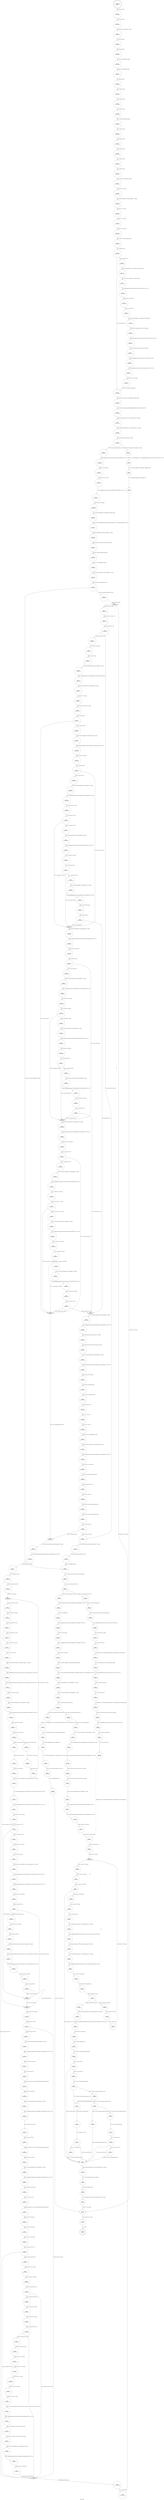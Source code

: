 digraph select_visual {
label="select_visual"
60132 [label="N60132\n(rp:0, ep:0)\nexit", shape="doublecircle"]
60133 [label="N60133\n(rp:359, ep:359)\nentry", shape="doublecircle"]
60133 -> 60135 [label="%2 = alloca i32, align 4"]
60135 [label="N60135\n(rp:358, ep:358)", shape="circle"]
60135 -> 60136 [label="%3 = alloca i32, align 4"]
60136 [label="N60136\n(rp:357, ep:357)", shape="circle"]
60136 -> 60137 [label="%4 = alloca %struct.dtls1_timeout_st*, align 8"]
60137 [label="N60137\n(rp:356, ep:356)", shape="circle"]
60137 -> 60138 [label="%5 = alloca i32, align 4"]
60138 [label="N60138\n(rp:355, ep:355)", shape="circle"]
60138 -> 60139 [label="%6 = alloca i32, align 4"]
60139 [label="N60139\n(rp:354, ep:354)", shape="circle"]
60139 -> 60140 [label="%7 = alloca %struct.XVisualInfo*, align 8"]
60140 [label="N60140\n(rp:353, ep:353)", shape="circle"]
60140 -> 60141 [label="%8 = alloca %struct.XVisualInfo, align 8"]
60141 [label="N60141\n(rp:352, ep:352)", shape="circle"]
60141 -> 60142 [label="%9 = alloca i32, align 4"]
60142 [label="N60142\n(rp:351, ep:351)", shape="circle"]
60142 -> 60143 [label="%10 = alloca i32, align 4"]
60143 [label="N60143\n(rp:350, ep:350)", shape="circle"]
60143 -> 60144 [label="%11 = alloca i32, align 4"]
60144 [label="N60144\n(rp:349, ep:349)", shape="circle"]
60144 -> 60145 [label="%12 = alloca i32, align 4"]
60145 [label="N60145\n(rp:348, ep:348)", shape="circle"]
60145 -> 60146 [label="%13 = alloca %struct.XVisualInfo*, align 8"]
60146 [label="N60146\n(rp:347, ep:347)", shape="circle"]
60146 -> 60147 [label="%14 = alloca i32, align 4"]
60147 [label="N60147\n(rp:346, ep:346)", shape="circle"]
60147 -> 60148 [label="%15 = alloca i32, align 4"]
60148 [label="N60148\n(rp:345, ep:345)", shape="circle"]
60148 -> 60149 [label="%16 = alloca i32, align 4"]
60149 [label="N60149\n(rp:344, ep:344)", shape="circle"]
60149 -> 60150 [label="%17 = alloca i32, align 4"]
60150 [label="N60150\n(rp:343, ep:343)", shape="circle"]
60150 -> 60151 [label="%18 = alloca i32, align 4"]
60151 [label="N60151\n(rp:342, ep:342)", shape="circle"]
60151 -> 60152 [label="%19 = alloca %struct.dtls1_timeout_st*, align 8"]
60152 [label="N60152\n(rp:341, ep:341)", shape="circle"]
60152 -> 60158 [label="store i32 %0, i32* %3, align 4"]
60158 [label="N60158\n(rp:340, ep:340)", shape="circle"]
60158 -> 60164 [label="store %struct.XVisualInfo* null, %struct.XVisualInfo** %7, align 8"]
60164 [label="N60164\n(rp:339, ep:339)", shape="circle"]
60164 -> 60165 [label="store i32 0, i32* %12, align 4"]
60165 [label="N60165\n(rp:338, ep:338)", shape="circle"]
60165 -> 60166 [label="store i32 0, i32* %11, align 4"]
60166 [label="N60166\n(rp:337, ep:337)", shape="circle"]
60166 -> 60167 [label="store i32 0, i32* %10, align 4"]
60167 [label="N60167\n(rp:336, ep:336)", shape="circle"]
60167 -> 60168 [label="%20 = load i32, i32* @g_server_depth, align 4"]
60168 [label="N60168\n(rp:335, ep:335)", shape="circle"]
60168 -> 60169 [label="%21 = icmp eq i32 %20, -1"]
60169 [label="N60169\n(rp:334, ep:334)", shape="circle"]
60169 -> 60539 [label="[%21 = icmp eq i32 %20, -1]"]
60169 -> 60184 [label="[!(%21 = icmp eq i32 %20, -1)]"]
60171 [label="N60171\n(rp:332, ep:332)", shape="circle"]
60171 -> 60172 [label="%24 = bitcast %struct._XDisplay* %23 to %struct.anon.98*"]
60172 [label="N60172\n(rp:331, ep:331)", shape="circle"]
60172 -> 60173 [label="%25 = getelementptr inbounds %struct.anon.98, %struct.anon.98* %24, i32 0, i32 33"]
60173 [label="N60173\n(rp:330, ep:330)", shape="circle"]
60173 -> 60174 [label="%26 = load i32, i32* %25, align 8"]
60174 [label="N60174\n(rp:329, ep:329)", shape="circle"]
60174 -> 60175 [label="%27 = sext i32 %26 to i64"]
60175 [label="N60175\n(rp:328, ep:328)", shape="circle"]
60175 -> 60176 [label="%28 = load %struct._XDisplay*, %struct._XDisplay** @g_display, align 8"]
60176 [label="N60176\n(rp:327, ep:327)", shape="circle"]
60176 -> 60177 [label="%29 = bitcast %struct._XDisplay* %28 to %struct.anon.98*"]
60177 [label="N60177\n(rp:326, ep:326)", shape="circle"]
60177 -> 60178 [label="%30 = getelementptr inbounds %struct.anon.98, %struct.anon.98* %29, i32 0, i32 35"]
60178 [label="N60178\n(rp:325, ep:325)", shape="circle"]
60178 -> 60179 [label="%31 = load %struct.Screen*, %struct.Screen** %30, align 8"]
60179 [label="N60179\n(rp:324, ep:324)", shape="circle"]
60179 -> 60180 [label="%32 = getelementptr inbounds %struct.Screen, %struct.Screen* %31, i64 %27"]
60180 [label="N60180\n(rp:323, ep:323)", shape="circle"]
60180 -> 60181 [label="%33 = getelementptr inbounds %struct.Screen, %struct.Screen* %32, i32 0, i32 9"]
60181 [label="N60181\n(rp:322, ep:322)", shape="circle"]
60181 -> 60182 [label="%34 = load i32, i32* %33, align 8"]
60182 [label="N60182\n(rp:321, ep:321)", shape="circle"]
60182 -> 60184 [label="store i32 %34, i32* @g_server_depth, align 4"]
60184 [label="N60184\n(rp:320, ep:320)", shape="circle"]
60184 -> 60185 [label="%36 = load %struct._XDisplay*, %struct._XDisplay** @g_display, align 8"]
60185 [label="N60185\n(rp:319, ep:319)", shape="circle"]
60185 -> 60186 [label="%37 = call %struct.dtls1_timeout_st* @XListPixmapFormats(%struct._XDisplay* %36, i32* %5)"]
60186 [label="N60186\n(rp:318, ep:318)", shape="circle"]
60186 -> 60187 [label="store %struct.dtls1_timeout_st* %37, %struct.dtls1_timeout_st** %4, align 8"]
60187 [label="N60187\n(rp:317, ep:317)", shape="circle"]
60187 -> 60188 [label="%38 = load %struct.dtls1_timeout_st*, %struct.dtls1_timeout_st** %4, align 8"]
60188 [label="N60188\n(rp:316, ep:316)", shape="circle"]
60188 -> 60189 [label="%39 = icmp eq %struct.dtls1_timeout_st* %38, null"]
60189 [label="N60189\n(rp:315, ep:315)", shape="circle"]
60189 -> 60541 [label="[%39 = icmp eq %struct.dtls1_timeout_st* %38, null]"]
60189 -> 60542 [label="[!(%39 = icmp eq %struct.dtls1_timeout_st* %38, null)]"]
60191 [label="N60191\n(rp:5, ep:5)", shape="circle"]
60191 -> 60192 [label="%41 = load %struct._XDisplay*, %struct._XDisplay** @g_display, align 8"]
60192 [label="N60192\n(rp:4, ep:4)", shape="circle"]
60192 -> 60193 [label="%42 = call i32 @XCloseDisplay(%struct._XDisplay* %41)"]
60193 [label="N60193\n(rp:3, ep:3)", shape="circle"]
60193 -> 60537 [label="store i32 0, i32* %2, align 4"]
60196 [label="N60196\n(rp:313, ep:313)", shape="circle"]
60196 -> 60197 [label="store i32 4, i32* %44, align 8"]
60197 [label="N60197\n(rp:312, ep:312)", shape="circle"]
60197 -> 60198 [label="%45 = load i32, i32* %3, align 4"]
60198 [label="N60198\n(rp:311, ep:311)", shape="circle"]
60198 -> 60199 [label="%46 = getelementptr inbounds %struct.XVisualInfo, %struct.XVisualInfo* %8, i32 0, i32 2"]
60199 [label="N60199\n(rp:310, ep:310)", shape="circle"]
60199 -> 60200 [label="store i32 %45, i32* %46, align 8"]
60200 [label="N60200\n(rp:309, ep:309)", shape="circle"]
60200 -> 60201 [label="%47 = load %struct._XDisplay*, %struct._XDisplay** @g_display, align 8"]
60201 [label="N60201\n(rp:308, ep:308)", shape="circle"]
60201 -> 60202 [label="%48 = call %struct.XVisualInfo* @XGetVisualInfo(%struct._XDisplay* %47, i64 10, %struct.XVisualInfo* %8, i32* %6)"]
60202 [label="N60202\n(rp:307, ep:307)", shape="circle"]
60202 -> 60203 [label="store %struct.XVisualInfo* %48, %struct.XVisualInfo** %7, align 8"]
60203 [label="N60203\n(rp:306, ep:306)", shape="circle"]
60203 -> 60204 [label="store %struct.Visual* null, %struct.Visual** @g_visual, align 8"]
60204 [label="N60204\n(rp:305, ep:305)", shape="circle"]
60204 -> 60205 [label="store i32 0, i32* @g_no_translate_image, align 4"]
60205 [label="N60205\n(rp:304, ep:304)", shape="circle"]
60205 -> 60206 [label="store i32 0, i32* @g_compatible_arch, align 4"]
60206 [label="N60206\n(rp:303, ep:303)", shape="circle"]
60206 -> 60207 [label="%49 = load %struct.XVisualInfo*, %struct.XVisualInfo** %7, align 8"]
60207 [label="N60207\n(rp:302, ep:302)", shape="circle"]
60207 -> 60208 [label="%50 = icmp ne %struct.XVisualInfo* %49, null"]
60208 [label="N60208\n(rp:301, ep:301)", shape="circle"]
60208 -> 60543 [label="[%50 = icmp ne %struct.XVisualInfo* %49, null]"]
60208 -> 60430 [label="[!(%50 = icmp ne %struct.XVisualInfo* %49, null)]"]
60211 [label="N60211\n(rp:299, ep:107)", shape="box"]
60211 -> 60212 [label="%53 = load i32, i32* %9, align 4"]
60211 -> 60211 [label="@", style="dashed", color="orange"]
60211 -> 60309 [label="@", style="dashed", color="orange"]
60211 -> 60214 [label="@", style="dashed", color="orange"]
60212 [label="N60212\n(rp:298, ep:106)", shape="circle"]
60212 -> 60213 [label="%54 = load i32, i32* %6, align 4"]
60213 [label="N60213\n(rp:297, ep:105)", shape="circle"]
60213 -> 60214 [label="%55 = icmp slt i32 %53, %54"]
60214 [label="N60214\n(rp:296, ep:104)", shape="circle"]
60214 -> 60545 [label="[%55 = icmp slt i32 %53, %54]"]
60214 -> 60426 [label="[!(%55 = icmp slt i32 %53, %54)]"]
60217 [label="N60217\n(rp:294, ep:279)", shape="circle"]
60217 -> 60218 [label="%58 = sext i32 %57 to i64"]
60218 [label="N60218\n(rp:293, ep:278)", shape="circle"]
60218 -> 60219 [label="%59 = load %struct.XVisualInfo*, %struct.XVisualInfo** %7, align 8"]
60219 [label="N60219\n(rp:292, ep:277)", shape="circle"]
60219 -> 60220 [label="%60 = getelementptr inbounds %struct.XVisualInfo, %struct.XVisualInfo* %59, i64 %58"]
60220 [label="N60220\n(rp:291, ep:276)", shape="circle"]
60220 -> 60222 [label="store %struct.XVisualInfo* %60, %struct.XVisualInfo** %13, align 8"]
60222 [label="N60222\n(rp:290, ep:275)", shape="circle"]
60222 -> 60224 [label="store i32 0, i32* %14, align 4"]
60224 [label="N60224\n(rp:289, ep:274)", shape="circle"]
60224 -> 60225 [label="%61 = load i32, i32* @g_xserver_be, align 4"]
60225 [label="N60225\n(rp:288, ep:273)", shape="circle"]
60225 -> 60226 [label="%62 = icmp ne i32 %61, 0"]
60226 [label="N60226\n(rp:287, ep:272)", shape="circle"]
60226 -> 60548 [label="[!(%62 = icmp ne i32 %61, 0)]"]
60226 -> 60312 [label="[%62 = icmp ne i32 %61, 0]"]
60228 [label="N60228\n(rp:285, ep:270)", shape="circle"]
60228 -> 60229 [label="%65 = getelementptr inbounds %struct.XVisualInfo, %struct.XVisualInfo* %64, i32 0, i32 3"]
60229 [label="N60229\n(rp:284, ep:269)", shape="circle"]
60229 -> 60230 [label="%66 = load i32, i32* %65, align 4"]
60230 [label="N60230\n(rp:283, ep:268)", shape="circle"]
60230 -> 60231 [label="%67 = icmp eq i32 %66, 15"]
60231 [label="N60231\n(rp:282, ep:267)", shape="circle"]
60231 -> 60549 [label="[%67 = icmp eq i32 %66, 15]"]
60231 -> 60247 [label="[!(%67 = icmp eq i32 %66, 15)]"]
60233 [label="N60233\n(rp:280, ep:265)", shape="circle"]
60233 -> 60234 [label="%70 = getelementptr inbounds %struct.XVisualInfo, %struct.XVisualInfo* %69, i32 0, i32 5"]
60234 [label="N60234\n(rp:279, ep:264)", shape="circle"]
60234 -> 60235 [label="%71 = load i64, i64* %70, align 8"]
60235 [label="N60235\n(rp:278, ep:263)", shape="circle"]
60235 -> 60236 [label="%72 = icmp eq i64 %71, 31744"]
60236 [label="N60236\n(rp:277, ep:262)", shape="circle"]
60236 -> 60551 [label="[%72 = icmp eq i64 %71, 31744]"]
60236 -> 60247 [label="[!(%72 = icmp eq i64 %71, 31744)]"]
60238 [label="N60238\n(rp:275, ep:260)", shape="circle"]
60238 -> 60239 [label="%75 = getelementptr inbounds %struct.XVisualInfo, %struct.XVisualInfo* %74, i32 0, i32 6"]
60239 [label="N60239\n(rp:274, ep:259)", shape="circle"]
60239 -> 60240 [label="%76 = load i64, i64* %75, align 8"]
60240 [label="N60240\n(rp:273, ep:258)", shape="circle"]
60240 -> 60241 [label="%77 = icmp eq i64 %76, 992"]
60241 [label="N60241\n(rp:272, ep:257)", shape="circle"]
60241 -> 60553 [label="[%77 = icmp eq i64 %76, 992]"]
60241 -> 60247 [label="[!(%77 = icmp eq i64 %76, 992)]"]
60243 [label="N60243\n(rp:270, ep:255)", shape="circle"]
60243 -> 60244 [label="%80 = getelementptr inbounds %struct.XVisualInfo, %struct.XVisualInfo* %79, i32 0, i32 7"]
60244 [label="N60244\n(rp:269, ep:254)", shape="circle"]
60244 -> 60245 [label="%81 = load i64, i64* %80, align 8"]
60245 [label="N60245\n(rp:268, ep:253)", shape="circle"]
60245 -> 60246 [label="%82 = icmp eq i64 %81, 31"]
60246 [label="N60246\n(rp:267, ep:252)", shape="circle"]
60246 -> 60287 [label="[%82 = icmp eq i64 %81, 31]"]
60246 -> 60247 [label="[!(%82 = icmp eq i64 %81, 31)]"]
60247 [label="N60247\n(rp:266, ep:251)", shape="box"]
60247 -> 60248 [label="%84 = load %struct.XVisualInfo*, %struct.XVisualInfo** %13, align 8"]
60248 [label="N60248\n(rp:265, ep:250)", shape="circle"]
60248 -> 60249 [label="%85 = getelementptr inbounds %struct.XVisualInfo, %struct.XVisualInfo* %84, i32 0, i32 3"]
60249 [label="N60249\n(rp:264, ep:249)", shape="circle"]
60249 -> 60250 [label="%86 = load i32, i32* %85, align 4"]
60250 [label="N60250\n(rp:263, ep:248)", shape="circle"]
60250 -> 60251 [label="%87 = icmp eq i32 %86, 16"]
60251 [label="N60251\n(rp:262, ep:247)", shape="circle"]
60251 -> 60557 [label="[%87 = icmp eq i32 %86, 16]"]
60251 -> 60267 [label="[!(%87 = icmp eq i32 %86, 16)]"]
60253 [label="N60253\n(rp:260, ep:245)", shape="circle"]
60253 -> 60254 [label="%90 = getelementptr inbounds %struct.XVisualInfo, %struct.XVisualInfo* %89, i32 0, i32 5"]
60254 [label="N60254\n(rp:259, ep:244)", shape="circle"]
60254 -> 60255 [label="%91 = load i64, i64* %90, align 8"]
60255 [label="N60255\n(rp:258, ep:243)", shape="circle"]
60255 -> 60256 [label="%92 = icmp eq i64 %91, 63488"]
60256 [label="N60256\n(rp:257, ep:242)", shape="circle"]
60256 -> 60559 [label="[%92 = icmp eq i64 %91, 63488]"]
60256 -> 60267 [label="[!(%92 = icmp eq i64 %91, 63488)]"]
60258 [label="N60258\n(rp:255, ep:240)", shape="circle"]
60258 -> 60259 [label="%95 = getelementptr inbounds %struct.XVisualInfo, %struct.XVisualInfo* %94, i32 0, i32 6"]
60259 [label="N60259\n(rp:254, ep:239)", shape="circle"]
60259 -> 60260 [label="%96 = load i64, i64* %95, align 8"]
60260 [label="N60260\n(rp:253, ep:238)", shape="circle"]
60260 -> 60261 [label="%97 = icmp eq i64 %96, 2016"]
60261 [label="N60261\n(rp:252, ep:237)", shape="circle"]
60261 -> 60561 [label="[%97 = icmp eq i64 %96, 2016]"]
60261 -> 60267 [label="[!(%97 = icmp eq i64 %96, 2016)]"]
60263 [label="N60263\n(rp:250, ep:235)", shape="circle"]
60263 -> 60264 [label="%100 = getelementptr inbounds %struct.XVisualInfo, %struct.XVisualInfo* %99, i32 0, i32 7"]
60264 [label="N60264\n(rp:249, ep:234)", shape="circle"]
60264 -> 60265 [label="%101 = load i64, i64* %100, align 8"]
60265 [label="N60265\n(rp:248, ep:233)", shape="circle"]
60265 -> 60266 [label="%102 = icmp eq i64 %101, 31"]
60266 [label="N60266\n(rp:247, ep:232)", shape="circle"]
60266 -> 60287 [label="[%102 = icmp eq i64 %101, 31]"]
60266 -> 60267 [label="[!(%102 = icmp eq i64 %101, 31)]"]
60267 [label="N60267\n(rp:246, ep:231)", shape="box"]
60267 -> 60268 [label="%104 = load %struct.XVisualInfo*, %struct.XVisualInfo** %13, align 8"]
60268 [label="N60268\n(rp:245, ep:230)", shape="circle"]
60268 -> 60269 [label="%105 = getelementptr inbounds %struct.XVisualInfo, %struct.XVisualInfo* %104, i32 0, i32 3"]
60269 [label="N60269\n(rp:244, ep:229)", shape="circle"]
60269 -> 60270 [label="%106 = load i32, i32* %105, align 4"]
60270 [label="N60270\n(rp:243, ep:228)", shape="circle"]
60270 -> 60271 [label="%107 = icmp eq i32 %106, 24"]
60271 [label="N60271\n(rp:242, ep:227)", shape="circle"]
60271 -> 60565 [label="[%107 = icmp eq i32 %106, 24]"]
60271 -> 60312 [label="[!(%107 = icmp eq i32 %106, 24)]"]
60273 [label="N60273\n(rp:240, ep:225)", shape="circle"]
60273 -> 60274 [label="%110 = getelementptr inbounds %struct.XVisualInfo, %struct.XVisualInfo* %109, i32 0, i32 5"]
60274 [label="N60274\n(rp:239, ep:224)", shape="circle"]
60274 -> 60275 [label="%111 = load i64, i64* %110, align 8"]
60275 [label="N60275\n(rp:238, ep:223)", shape="circle"]
60275 -> 60276 [label="%112 = icmp eq i64 %111, 16711680"]
60276 [label="N60276\n(rp:237, ep:222)", shape="circle"]
60276 -> 60567 [label="[%112 = icmp eq i64 %111, 16711680]"]
60276 -> 60312 [label="[!(%112 = icmp eq i64 %111, 16711680)]"]
60278 [label="N60278\n(rp:235, ep:220)", shape="circle"]
60278 -> 60279 [label="%115 = getelementptr inbounds %struct.XVisualInfo, %struct.XVisualInfo* %114, i32 0, i32 6"]
60279 [label="N60279\n(rp:234, ep:219)", shape="circle"]
60279 -> 60280 [label="%116 = load i64, i64* %115, align 8"]
60280 [label="N60280\n(rp:233, ep:218)", shape="circle"]
60280 -> 60281 [label="%117 = icmp eq i64 %116, 65280"]
60281 [label="N60281\n(rp:232, ep:217)", shape="circle"]
60281 -> 60569 [label="[%117 = icmp eq i64 %116, 65280]"]
60281 -> 60312 [label="[!(%117 = icmp eq i64 %116, 65280)]"]
60283 [label="N60283\n(rp:230, ep:215)", shape="circle"]
60283 -> 60284 [label="%120 = getelementptr inbounds %struct.XVisualInfo, %struct.XVisualInfo* %119, i32 0, i32 7"]
60284 [label="N60284\n(rp:229, ep:214)", shape="circle"]
60284 -> 60285 [label="%121 = load i64, i64* %120, align 8"]
60285 [label="N60285\n(rp:228, ep:213)", shape="circle"]
60285 -> 60286 [label="%122 = icmp eq i64 %121, 255"]
60286 [label="N60286\n(rp:227, ep:212)", shape="circle"]
60286 -> 60287 [label="[%122 = icmp eq i64 %121, 255]"]
60286 -> 60312 [label="[!(%122 = icmp eq i64 %121, 255)]"]
60287 [label="N60287\n(rp:225, ep:205)", shape="box"]
60287 -> 60288 [label="%124 = load %struct.XVisualInfo*, %struct.XVisualInfo** %13, align 8"]
60288 [label="N60288\n(rp:224, ep:204)", shape="circle"]
60288 -> 60289 [label="%125 = getelementptr inbounds %struct.XVisualInfo, %struct.XVisualInfo* %124, i32 0, i32 0"]
60289 [label="N60289\n(rp:223, ep:203)", shape="circle"]
60289 -> 60290 [label="%126 = load %struct.Visual*, %struct.Visual** %125, align 8"]
60290 [label="N60290\n(rp:222, ep:202)", shape="circle"]
60290 -> 60291 [label="store %struct.Visual* %126, %struct.Visual** @g_visual, align 8"]
60291 [label="N60291\n(rp:221, ep:201)", shape="circle"]
60291 -> 60292 [label="%127 = load %struct.XVisualInfo*, %struct.XVisualInfo** %13, align 8"]
60292 [label="N60292\n(rp:220, ep:200)", shape="circle"]
60292 -> 60293 [label="%128 = getelementptr inbounds %struct.XVisualInfo, %struct.XVisualInfo* %127, i32 0, i32 3"]
60293 [label="N60293\n(rp:219, ep:199)", shape="circle"]
60293 -> 60294 [label="%129 = load i32, i32* %128, align 4"]
60294 [label="N60294\n(rp:218, ep:198)", shape="circle"]
60294 -> 60295 [label="store i32 %129, i32* @g_depth, align 4"]
60295 [label="N60295\n(rp:217, ep:197)", shape="circle"]
60295 -> 60296 [label="%130 = load i32, i32* @g_host_be, align 4"]
60296 [label="N60296\n(rp:216, ep:196)", shape="circle"]
60296 -> 60297 [label="%131 = icmp ne i32 %130, 0"]
60297 [label="N60297\n(rp:215, ep:195)", shape="circle"]
60297 -> 60298 [label="%132 = xor i1 %131, true"]
60298 [label="N60298\n(rp:214, ep:194)", shape="circle"]
60298 -> 60299 [label="%133 = zext i1 %132 to i32"]
60299 [label="N60299\n(rp:213, ep:193)", shape="circle"]
60299 -> 60300 [label="store i32 %133, i32* @g_compatible_arch, align 4"]
60300 [label="N60300\n(rp:212, ep:192)", shape="circle"]
60300 -> 60301 [label="%134 = load %struct.XVisualInfo*, %struct.XVisualInfo** %13, align 8"]
60301 [label="N60301\n(rp:211, ep:191)", shape="circle"]
60301 -> 60302 [label="%135 = getelementptr inbounds %struct.XVisualInfo, %struct.XVisualInfo* %134, i32 0, i32 3"]
60302 [label="N60302\n(rp:210, ep:190)", shape="circle"]
60302 -> 60303 [label="%136 = load i32, i32* %135, align 4"]
60303 [label="N60303\n(rp:209, ep:189)", shape="circle"]
60303 -> 60304 [label="%137 = load i32, i32* @g_server_depth, align 4"]
60304 [label="N60304\n(rp:208, ep:188)", shape="circle"]
60304 -> 60305 [label="%138 = icmp eq i32 %136, %137"]
60305 [label="N60305\n(rp:207, ep:187)", shape="circle"]
60305 -> 60306 [label="%139 = zext i1 %138 to i32"]
60306 [label="N60306\n(rp:206, ep:186)", shape="circle"]
60306 -> 60307 [label="store i32 %139, i32* @g_no_translate_image, align 4"]
60307 [label="N60307\n(rp:205, ep:185)", shape="circle"]
60307 -> 60308 [label="%140 = load i32, i32* @g_no_translate_image, align 4"]
60308 [label="N60308\n(rp:204, ep:184)", shape="circle"]
60308 -> 60309 [label="%141 = icmp ne i32 %140, 0"]
60309 [label="N60309\n(rp:203, ep:183)", shape="circle"]
60309 -> 60426 [label="[%141 = icmp ne i32 %140, 0]"]
60309 -> 60314 [label="[!(%141 = icmp ne i32 %140, 0)]"]
60312 [label="N60312\n(rp:226, ep:211)", shape="box"]
60312 -> 60314 [label="store i32 0, i32* @g_compatible_arch, align 4"]
60314 [label="N60314\n(rp:202, ep:210)", shape="box"]
60314 -> 60315 [label="%146 = load %struct.XVisualInfo*, %struct.XVisualInfo** %13, align 8"]
60315 [label="N60315\n(rp:201, ep:209)", shape="circle"]
60315 -> 60316 [label="%147 = getelementptr inbounds %struct.XVisualInfo, %struct.XVisualInfo* %146, i32 0, i32 3"]
60316 [label="N60316\n(rp:200, ep:208)", shape="circle"]
60316 -> 60317 [label="%148 = load i32, i32* %147, align 4"]
60317 [label="N60317\n(rp:199, ep:207)", shape="circle"]
60317 -> 60318 [label="%149 = icmp sgt i32 %148, 24"]
60318 [label="N60318\n(rp:198, ep:206)", shape="circle"]
60318 -> 60576 [label="[!(%149 = icmp sgt i32 %148, 24)]"]
60318 -> 60422 [label="[%149 = icmp sgt i32 %148, 24]"]
60322 [label="N60322\n(rp:196, ep:284)", shape="box"]
60322 -> 60323 [label="%153 = load i32, i32* %15, align 4"]
60323 [label="N60323\n(rp:195, ep:283)", shape="circle"]
60323 -> 60324 [label="%154 = load i32, i32* %5, align 4"]
60324 [label="N60324\n(rp:194, ep:282)", shape="circle"]
60324 -> 60325 [label="%155 = icmp slt i32 %153, %154"]
60325 [label="N60325\n(rp:193, ep:281)", shape="circle"]
60325 -> 60577 [label="[%155 = icmp slt i32 %153, %154]"]
60325 -> 60369 [label="[!(%155 = icmp slt i32 %153, %154)]"]
60327 [label="N60327\n(rp:191, ep:298)", shape="circle"]
60327 -> 60328 [label="%158 = sext i32 %157 to i64"]
60328 [label="N60328\n(rp:190, ep:297)", shape="circle"]
60328 -> 60329 [label="%159 = load %struct.dtls1_timeout_st*, %struct.dtls1_timeout_st** %4, align 8"]
60329 [label="N60329\n(rp:189, ep:296)", shape="circle"]
60329 -> 60330 [label="%160 = getelementptr inbounds %struct.dtls1_timeout_st, %struct.dtls1_timeout_st* %159, i64 %158"]
60330 [label="N60330\n(rp:188, ep:295)", shape="circle"]
60330 -> 60331 [label="%161 = getelementptr inbounds %struct.dtls1_timeout_st, %struct.dtls1_timeout_st* %160, i32 0, i32 0"]
60331 [label="N60331\n(rp:187, ep:294)", shape="circle"]
60331 -> 60332 [label="%162 = load i32, i32* %161, align 4"]
60332 [label="N60332\n(rp:186, ep:293)", shape="circle"]
60332 -> 60333 [label="%163 = load %struct.XVisualInfo*, %struct.XVisualInfo** %13, align 8"]
60333 [label="N60333\n(rp:185, ep:292)", shape="circle"]
60333 -> 60334 [label="%164 = getelementptr inbounds %struct.XVisualInfo, %struct.XVisualInfo* %163, i32 0, i32 3"]
60334 [label="N60334\n(rp:184, ep:291)", shape="circle"]
60334 -> 60335 [label="%165 = load i32, i32* %164, align 4"]
60335 [label="N60335\n(rp:183, ep:290)", shape="circle"]
60335 -> 60336 [label="%166 = icmp eq i32 %162, %165"]
60336 [label="N60336\n(rp:182, ep:289)", shape="circle"]
60336 -> 60579 [label="[%166 = icmp eq i32 %162, %165]"]
60336 -> 60580 [label="[!(%166 = icmp eq i32 %162, %165)]"]
60338 [label="N60338\n(rp:177, ep:181)", shape="circle"]
60338 -> 60339 [label="%169 = sext i32 %168 to i64"]
60339 [label="N60339\n(rp:176, ep:180)", shape="circle"]
60339 -> 60340 [label="%170 = load %struct.dtls1_timeout_st*, %struct.dtls1_timeout_st** %4, align 8"]
60340 [label="N60340\n(rp:175, ep:179)", shape="circle"]
60340 -> 60341 [label="%171 = getelementptr inbounds %struct.dtls1_timeout_st, %struct.dtls1_timeout_st* %170, i64 %169"]
60341 [label="N60341\n(rp:174, ep:178)", shape="circle"]
60341 -> 60342 [label="%172 = getelementptr inbounds %struct.dtls1_timeout_st, %struct.dtls1_timeout_st* %171, i32 0, i32 1"]
60342 [label="N60342\n(rp:173, ep:177)", shape="circle"]
60342 -> 60343 [label="%173 = load i32, i32* %172, align 4"]
60343 [label="N60343\n(rp:172, ep:176)", shape="circle"]
60343 -> 60344 [label="%174 = icmp eq i32 %173, 16"]
60344 [label="N60344\n(rp:171, ep:175)", shape="circle"]
60344 -> 60582 [label="[!(%174 = icmp eq i32 %173, 16)]"]
60344 -> 60361 [label="[%174 = icmp eq i32 %173, 16]"]
60346 [label="N60346\n(rp:169, ep:173)", shape="circle"]
60346 -> 60347 [label="%177 = sext i32 %176 to i64"]
60347 [label="N60347\n(rp:168, ep:172)", shape="circle"]
60347 -> 60348 [label="%178 = load %struct.dtls1_timeout_st*, %struct.dtls1_timeout_st** %4, align 8"]
60348 [label="N60348\n(rp:167, ep:171)", shape="circle"]
60348 -> 60349 [label="%179 = getelementptr inbounds %struct.dtls1_timeout_st, %struct.dtls1_timeout_st* %178, i64 %177"]
60349 [label="N60349\n(rp:166, ep:170)", shape="circle"]
60349 -> 60350 [label="%180 = getelementptr inbounds %struct.dtls1_timeout_st, %struct.dtls1_timeout_st* %179, i32 0, i32 1"]
60350 [label="N60350\n(rp:165, ep:169)", shape="circle"]
60350 -> 60351 [label="%181 = load i32, i32* %180, align 4"]
60351 [label="N60351\n(rp:164, ep:168)", shape="circle"]
60351 -> 60352 [label="%182 = icmp eq i32 %181, 24"]
60352 [label="N60352\n(rp:163, ep:167)", shape="circle"]
60352 -> 60584 [label="[!(%182 = icmp eq i32 %181, 24)]"]
60352 -> 60361 [label="[%182 = icmp eq i32 %181, 24]"]
60354 [label="N60354\n(rp:161, ep:165)", shape="circle"]
60354 -> 60355 [label="%185 = sext i32 %184 to i64"]
60355 [label="N60355\n(rp:160, ep:164)", shape="circle"]
60355 -> 60356 [label="%186 = load %struct.dtls1_timeout_st*, %struct.dtls1_timeout_st** %4, align 8"]
60356 [label="N60356\n(rp:159, ep:163)", shape="circle"]
60356 -> 60357 [label="%187 = getelementptr inbounds %struct.dtls1_timeout_st, %struct.dtls1_timeout_st* %186, i64 %185"]
60357 [label="N60357\n(rp:158, ep:162)", shape="circle"]
60357 -> 60358 [label="%188 = getelementptr inbounds %struct.dtls1_timeout_st, %struct.dtls1_timeout_st* %187, i32 0, i32 1"]
60358 [label="N60358\n(rp:157, ep:161)", shape="circle"]
60358 -> 60359 [label="%189 = load i32, i32* %188, align 4"]
60359 [label="N60359\n(rp:156, ep:160)", shape="circle"]
60359 -> 60360 [label="%190 = icmp eq i32 %189, 32"]
60360 [label="N60360\n(rp:155, ep:159)", shape="circle"]
60360 -> 60361 [label="[%190 = icmp eq i32 %189, 32]"]
60360 -> 60369 [label="[!(%190 = icmp eq i32 %189, 32)]"]
60361 [label="N60361\n(rp:154, ep:158)", shape="box"]
60361 -> 60369 [label="store i32 1, i32* %14, align 4"]
60366 [label="N60366\n(rp:180, ep:287)", shape="circle"]
60366 -> 60367 [label="%196 = add i32 %195, 1"]
60367 [label="N60367\n(rp:179, ep:286)", shape="circle"]
60367 -> 60322 [label="store i32 %196, i32* %15, align 4"]
60369 [label="N60369\n(rp:153, ep:157)", shape="box"]
60369 -> 60370 [label="%198 = load i32, i32* %14, align 4"]
60370 [label="N60370\n(rp:152, ep:156)", shape="circle"]
60370 -> 60371 [label="%199 = icmp ne i32 %198, 0"]
60371 [label="N60371\n(rp:151, ep:155)", shape="circle"]
60371 -> 60587 [label="[%199 = icmp ne i32 %198, 0]"]
60371 -> 60422 [label="[!(%199 = icmp ne i32 %198, 0)]"]
60374 [label="N60374\n(rp:149, ep:153)", shape="circle"]
60374 -> 60375 [label="%202 = getelementptr inbounds %struct.XVisualInfo, %struct.XVisualInfo* %201, i32 0, i32 5"]
60375 [label="N60375\n(rp:148, ep:152)", shape="circle"]
60375 -> 60376 [label="%203 = load i64, i64* %202, align 8"]
60376 [label="N60376\n(rp:147, ep:151)", shape="circle"]
60376 -> 60377 [label="%204 = trunc i64 %203 to i32"]
60377 [label="N60377\n(rp:146, ep:150)", shape="circle"]
60377 -> 60378 [label="calculate_mask_weight --@-- %205 = call i32 @calculate_mask_weight(i32 %204)", style="dashed", color="blue"]
60378 [label="N60378\n(rp:145, ep:149)", shape="circle"]
60378 -> 60380 [label="store i32 %205, i32* %16, align 4"]
60380 [label="N60380\n(rp:144, ep:148)", shape="circle"]
60380 -> 60381 [label="%206 = load %struct.XVisualInfo*, %struct.XVisualInfo** %13, align 8"]
60381 [label="N60381\n(rp:143, ep:147)", shape="circle"]
60381 -> 60382 [label="%207 = getelementptr inbounds %struct.XVisualInfo, %struct.XVisualInfo* %206, i32 0, i32 6"]
60382 [label="N60382\n(rp:142, ep:146)", shape="circle"]
60382 -> 60383 [label="%208 = load i64, i64* %207, align 8"]
60383 [label="N60383\n(rp:141, ep:145)", shape="circle"]
60383 -> 60384 [label="%209 = trunc i64 %208 to i32"]
60384 [label="N60384\n(rp:140, ep:144)", shape="circle"]
60384 -> 60385 [label="calculate_mask_weight --@-- %210 = call i32 @calculate_mask_weight(i32 %209)", style="dashed", color="blue"]
60385 [label="N60385\n(rp:139, ep:143)", shape="circle"]
60385 -> 60387 [label="store i32 %210, i32* %17, align 4"]
60387 [label="N60387\n(rp:138, ep:142)", shape="circle"]
60387 -> 60388 [label="%211 = load %struct.XVisualInfo*, %struct.XVisualInfo** %13, align 8"]
60388 [label="N60388\n(rp:137, ep:141)", shape="circle"]
60388 -> 60389 [label="%212 = getelementptr inbounds %struct.XVisualInfo, %struct.XVisualInfo* %211, i32 0, i32 7"]
60389 [label="N60389\n(rp:136, ep:140)", shape="circle"]
60389 -> 60390 [label="%213 = load i64, i64* %212, align 8"]
60390 [label="N60390\n(rp:135, ep:139)", shape="circle"]
60390 -> 60391 [label="%214 = trunc i64 %213 to i32"]
60391 [label="N60391\n(rp:134, ep:138)", shape="circle"]
60391 -> 60392 [label="calculate_mask_weight --@-- %215 = call i32 @calculate_mask_weight(i32 %214)", style="dashed", color="blue"]
60392 [label="N60392\n(rp:133, ep:137)", shape="circle"]
60392 -> 60393 [label="store i32 %215, i32* %18, align 4"]
60393 [label="N60393\n(rp:132, ep:136)", shape="circle"]
60393 -> 60394 [label="%216 = load i32, i32* %16, align 4"]
60394 [label="N60394\n(rp:131, ep:135)", shape="circle"]
60394 -> 60395 [label="%217 = load i32, i32* %10, align 4"]
60395 [label="N60395\n(rp:130, ep:134)", shape="circle"]
60395 -> 60396 [label="%218 = icmp uge i32 %216, %217"]
60396 [label="N60396\n(rp:129, ep:133)", shape="circle"]
60396 -> 60589 [label="[%218 = icmp uge i32 %216, %217]"]
60396 -> 60422 [label="[!(%218 = icmp uge i32 %216, %217)]"]
60398 [label="N60398\n(rp:127, ep:131)", shape="circle"]
60398 -> 60399 [label="%221 = load i32, i32* %12, align 4"]
60399 [label="N60399\n(rp:126, ep:130)", shape="circle"]
60399 -> 60400 [label="%222 = icmp uge i32 %220, %221"]
60400 [label="N60400\n(rp:125, ep:129)", shape="circle"]
60400 -> 60591 [label="[%222 = icmp uge i32 %220, %221]"]
60400 -> 60422 [label="[!(%222 = icmp uge i32 %220, %221)]"]
60402 [label="N60402\n(rp:123, ep:127)", shape="circle"]
60402 -> 60403 [label="%225 = load i32, i32* %11, align 4"]
60403 [label="N60403\n(rp:122, ep:126)", shape="circle"]
60403 -> 60404 [label="%226 = icmp uge i32 %224, %225"]
60404 [label="N60404\n(rp:121, ep:125)", shape="circle"]
60404 -> 60593 [label="[%226 = icmp uge i32 %224, %225]"]
60404 -> 60422 [label="[!(%226 = icmp uge i32 %224, %225)]"]
60406 [label="N60406\n(rp:119, ep:123)", shape="circle"]
60406 -> 60407 [label="store i32 %228, i32* %10, align 4"]
60407 [label="N60407\n(rp:118, ep:122)", shape="circle"]
60407 -> 60408 [label="%229 = load i32, i32* %17, align 4"]
60408 [label="N60408\n(rp:117, ep:121)", shape="circle"]
60408 -> 60409 [label="store i32 %229, i32* %12, align 4"]
60409 [label="N60409\n(rp:116, ep:120)", shape="circle"]
60409 -> 60410 [label="%230 = load i32, i32* %18, align 4"]
60410 [label="N60410\n(rp:115, ep:119)", shape="circle"]
60410 -> 60411 [label="store i32 %230, i32* %11, align 4"]
60411 [label="N60411\n(rp:114, ep:118)", shape="circle"]
60411 -> 60412 [label="%231 = load %struct.XVisualInfo*, %struct.XVisualInfo** %13, align 8"]
60412 [label="N60412\n(rp:113, ep:117)", shape="circle"]
60412 -> 60413 [label="%232 = getelementptr inbounds %struct.XVisualInfo, %struct.XVisualInfo* %231, i32 0, i32 0"]
60413 [label="N60413\n(rp:112, ep:116)", shape="circle"]
60413 -> 60414 [label="%233 = load %struct.Visual*, %struct.Visual** %232, align 8"]
60414 [label="N60414\n(rp:111, ep:115)", shape="circle"]
60414 -> 60415 [label="store %struct.Visual* %233, %struct.Visual** @g_visual, align 8"]
60415 [label="N60415\n(rp:110, ep:114)", shape="circle"]
60415 -> 60416 [label="%234 = load %struct.XVisualInfo*, %struct.XVisualInfo** %13, align 8"]
60416 [label="N60416\n(rp:109, ep:113)", shape="circle"]
60416 -> 60417 [label="%235 = getelementptr inbounds %struct.XVisualInfo, %struct.XVisualInfo* %234, i32 0, i32 3"]
60417 [label="N60417\n(rp:108, ep:112)", shape="circle"]
60417 -> 60418 [label="%236 = load i32, i32* %235, align 4"]
60418 [label="N60418\n(rp:107, ep:111)", shape="circle"]
60418 -> 60422 [label="store i32 %236, i32* @g_depth, align 4"]
60422 [label="N60422\n(rp:106, ep:110)", shape="box"]
60422 -> 60423 [label="%240 = load i32, i32* %9, align 4"]
60423 [label="N60423\n(rp:105, ep:109)", shape="circle"]
60423 -> 60424 [label="%241 = add i32 %240, 1"]
60424 [label="N60424\n(rp:104, ep:108)", shape="circle"]
60424 -> 60211 [label="store i32 %241, i32* %9, align 4"]
60426 [label="N60426\n(rp:103, ep:103)", shape="circle"]
60426 -> 60427 [label="%243 = load %struct.XVisualInfo*, %struct.XVisualInfo** %7, align 8"]
60427 [label="N60427\n(rp:102, ep:102)", shape="circle"]
60427 -> 60428 [label="%244 = bitcast %struct.XVisualInfo* %243 to i8*"]
60428 [label="N60428\n(rp:101, ep:101)", shape="circle"]
60428 -> 60430 [label="%245 = call i32 @XFree(i8* %244)"]
60430 [label="N60430\n(rp:100, ep:100)", shape="circle"]
60430 -> 60431 [label="%247 = load %struct.Visual*, %struct.Visual** @g_visual, align 8"]
60431 [label="N60431\n(rp:99, ep:99)", shape="circle"]
60431 -> 60432 [label="%248 = icmp ne %struct.Visual* %247, null"]
60432 [label="N60432\n(rp:98, ep:98)", shape="circle"]
60432 -> 60595 [label="[%248 = icmp ne %struct.Visual* %247, null]"]
60432 -> 60596 [label="[!(%248 = icmp ne %struct.Visual* %247, null)]"]
60434 [label="N60434\n(rp:66, ep:66)", shape="circle"]
60434 -> 60435 [label="%250 = load %struct.Visual*, %struct.Visual** @g_visual, align 8"]
60435 [label="N60435\n(rp:65, ep:65)", shape="circle"]
60435 -> 60436 [label="%251 = getelementptr inbounds %struct.Visual, %struct.Visual* %250, i32 0, i32 3"]
60436 [label="N60436\n(rp:64, ep:64)", shape="circle"]
60436 -> 60437 [label="%252 = load i64, i64* %251, align 8"]
60437 [label="N60437\n(rp:63, ep:63)", shape="circle"]
60437 -> 60438 [label="%253 = trunc i64 %252 to i32"]
60438 [label="N60438\n(rp:62, ep:62)", shape="circle"]
60438 -> 60439 [label="calculate_shifts --@-- call void @calculate_shifts(i32 %253, i32* @g_red_shift_r, i32* @g_red_shift_l)", style="dashed", color="blue"]
60439 [label="N60439\n(rp:61, ep:61)", shape="circle"]
60439 -> 60440 [label="%254 = load %struct.Visual*, %struct.Visual** @g_visual, align 8"]
60440 [label="N60440\n(rp:60, ep:60)", shape="circle"]
60440 -> 60441 [label="%255 = getelementptr inbounds %struct.Visual, %struct.Visual* %254, i32 0, i32 4"]
60441 [label="N60441\n(rp:59, ep:59)", shape="circle"]
60441 -> 60442 [label="%256 = load i64, i64* %255, align 8"]
60442 [label="N60442\n(rp:58, ep:58)", shape="circle"]
60442 -> 60443 [label="%257 = trunc i64 %256 to i32"]
60443 [label="N60443\n(rp:57, ep:57)", shape="circle"]
60443 -> 60444 [label="calculate_shifts --@-- call void @calculate_shifts(i32 %257, i32* @g_green_shift_r, i32* @g_green_shift_l)", style="dashed", color="blue"]
60444 [label="N60444\n(rp:56, ep:56)", shape="circle"]
60444 -> 60445 [label="%258 = load %struct.Visual*, %struct.Visual** @g_visual, align 8"]
60445 [label="N60445\n(rp:55, ep:55)", shape="circle"]
60445 -> 60446 [label="%259 = getelementptr inbounds %struct.Visual, %struct.Visual* %258, i32 0, i32 5"]
60446 [label="N60446\n(rp:54, ep:54)", shape="circle"]
60446 -> 60447 [label="%260 = load i64, i64* %259, align 8"]
60447 [label="N60447\n(rp:53, ep:53)", shape="circle"]
60447 -> 60448 [label="%261 = trunc i64 %260 to i32"]
60448 [label="N60448\n(rp:52, ep:52)", shape="circle"]
60448 -> 60482 [label="calculate_shifts --@-- call void @calculate_shifts(i32 %261, i32* @g_blue_shift_r, i32* @g_blue_shift_l)", style="dashed", color="blue"]
60451 [label="N60451\n(rp:96, ep:96)", shape="circle"]
60451 -> 60452 [label="store i32 3, i32* %263, align 8"]
60452 [label="N60452\n(rp:95, ep:95)", shape="circle"]
60452 -> 60453 [label="%264 = getelementptr inbounds %struct.XVisualInfo, %struct.XVisualInfo* %8, i32 0, i32 3"]
60453 [label="N60453\n(rp:94, ep:94)", shape="circle"]
60453 -> 60454 [label="store i32 8, i32* %264, align 4"]
60454 [label="N60454\n(rp:93, ep:93)", shape="circle"]
60454 -> 60455 [label="%265 = getelementptr inbounds %struct.XVisualInfo, %struct.XVisualInfo* %8, i32 0, i32 8"]
60455 [label="N60455\n(rp:92, ep:92)", shape="circle"]
60455 -> 60456 [label="store i32 256, i32* %265, align 8"]
60456 [label="N60456\n(rp:91, ep:91)", shape="circle"]
60456 -> 60457 [label="%266 = load %struct._XDisplay*, %struct._XDisplay** @g_display, align 8"]
60457 [label="N60457\n(rp:90, ep:90)", shape="circle"]
60457 -> 60458 [label="%267 = call %struct.XVisualInfo* @XGetVisualInfo(%struct._XDisplay* %266, i64 140, %struct.XVisualInfo* %8, i32* %6)"]
60458 [label="N60458\n(rp:89, ep:89)", shape="circle"]
60458 -> 60459 [label="store %struct.XVisualInfo* %267, %struct.XVisualInfo** %7, align 8"]
60459 [label="N60459\n(rp:88, ep:88)", shape="circle"]
60459 -> 60460 [label="%268 = load %struct.XVisualInfo*, %struct.XVisualInfo** %7, align 8"]
60460 [label="N60460\n(rp:87, ep:87)", shape="circle"]
60460 -> 60461 [label="%269 = icmp eq %struct.XVisualInfo* %268, null"]
60461 [label="N60461\n(rp:86, ep:86)", shape="circle"]
60461 -> 60597 [label="[%269 = icmp eq %struct.XVisualInfo* %268, null]"]
60461 -> 60598 [label="[!(%269 = icmp eq %struct.XVisualInfo* %268, null)]"]
60463 [label="N60463\n(rp:73, ep:73)", shape="circle"]
60463 -> 60464 [label="%271 = load %struct._XDisplay*, %struct._XDisplay** @g_display, align 8"]
60464 [label="N60464\n(rp:72, ep:72)", shape="circle"]
60464 -> 60465 [label="%272 = call i32 @XCloseDisplay(%struct._XDisplay* %271)"]
60465 [label="N60465\n(rp:71, ep:71)", shape="circle"]
60465 -> 60466 [label="%273 = load %struct.dtls1_timeout_st*, %struct.dtls1_timeout_st** %4, align 8"]
60466 [label="N60466\n(rp:70, ep:70)", shape="circle"]
60466 -> 60467 [label="%274 = bitcast %struct.dtls1_timeout_st* %273 to i8*"]
60467 [label="N60467\n(rp:69, ep:69)", shape="circle"]
60467 -> 60468 [label="%275 = call i32 @XFree(i8* %274)"]
60468 [label="N60468\n(rp:68, ep:68)", shape="circle"]
60468 -> 60537 [label="store i32 0, i32* %2, align 4"]
60471 [label="N60471\n(rp:84, ep:84)", shape="circle"]
60471 -> 60472 [label="%277 = load %struct.XVisualInfo*, %struct.XVisualInfo** %7, align 8"]
60472 [label="N60472\n(rp:83, ep:83)", shape="circle"]
60472 -> 60473 [label="%278 = getelementptr inbounds %struct.XVisualInfo, %struct.XVisualInfo* %277, i64 0"]
60473 [label="N60473\n(rp:82, ep:82)", shape="circle"]
60473 -> 60474 [label="%279 = getelementptr inbounds %struct.XVisualInfo, %struct.XVisualInfo* %278, i32 0, i32 0"]
60474 [label="N60474\n(rp:81, ep:81)", shape="circle"]
60474 -> 60475 [label="%280 = load %struct.Visual*, %struct.Visual** %279, align 8"]
60475 [label="N60475\n(rp:80, ep:80)", shape="circle"]
60475 -> 60476 [label="store %struct.Visual* %280, %struct.Visual** @g_visual, align 8"]
60476 [label="N60476\n(rp:79, ep:79)", shape="circle"]
60476 -> 60477 [label="%281 = load %struct.XVisualInfo*, %struct.XVisualInfo** %7, align 8"]
60477 [label="N60477\n(rp:78, ep:78)", shape="circle"]
60477 -> 60478 [label="%282 = getelementptr inbounds %struct.XVisualInfo, %struct.XVisualInfo* %281, i64 0"]
60478 [label="N60478\n(rp:77, ep:77)", shape="circle"]
60478 -> 60479 [label="%283 = getelementptr inbounds %struct.XVisualInfo, %struct.XVisualInfo* %282, i32 0, i32 3"]
60479 [label="N60479\n(rp:76, ep:76)", shape="circle"]
60479 -> 60480 [label="%284 = load i32, i32* %283, align 4"]
60480 [label="N60480\n(rp:75, ep:75)", shape="circle"]
60480 -> 60482 [label="store i32 %284, i32* @g_depth, align 4"]
60482 [label="N60482\n(rp:51, ep:51)", shape="circle"]
60482 -> 60483 [label="store i32 0, i32* @g_bpp, align 4"]
60483 [label="N60483\n(rp:50, ep:50)", shape="circle"]
60483 -> 60485 [label="store i32 0, i32* %9, align 4"]
60485 [label="N60485\n(rp:49, ep:35)", shape="box"]
60485 -> 60486 [label="%287 = load i32, i32* %9, align 4"]
60485 -> 60485 [label="@", style="dashed", color="orange"]
60485 -> 60500 [label="@", style="dashed", color="orange"]
60485 -> 60488 [label="@", style="dashed", color="orange"]
60486 [label="N60486\n(rp:48, ep:34)", shape="circle"]
60486 -> 60487 [label="%288 = load i32, i32* %5, align 4"]
60487 [label="N60487\n(rp:47, ep:33)", shape="circle"]
60487 -> 60488 [label="%289 = icmp slt i32 %287, %288"]
60488 [label="N60488\n(rp:46, ep:32)", shape="circle"]
60488 -> 60599 [label="[%289 = icmp slt i32 %287, %288]"]
60488 -> 60531 [label="[!(%289 = icmp slt i32 %287, %288)]"]
60491 [label="N60491\n(rp:44, ep:48)", shape="circle"]
60491 -> 60492 [label="%292 = sext i32 %291 to i64"]
60492 [label="N60492\n(rp:43, ep:47)", shape="circle"]
60492 -> 60493 [label="%293 = load %struct.dtls1_timeout_st*, %struct.dtls1_timeout_st** %4, align 8"]
60493 [label="N60493\n(rp:42, ep:46)", shape="circle"]
60493 -> 60494 [label="%294 = getelementptr inbounds %struct.dtls1_timeout_st, %struct.dtls1_timeout_st* %293, i64 %292"]
60494 [label="N60494\n(rp:41, ep:45)", shape="circle"]
60494 -> 60495 [label="store %struct.dtls1_timeout_st* %294, %struct.dtls1_timeout_st** %19, align 8"]
60495 [label="N60495\n(rp:40, ep:44)", shape="circle"]
60495 -> 60496 [label="%295 = load %struct.dtls1_timeout_st*, %struct.dtls1_timeout_st** %19, align 8"]
60496 [label="N60496\n(rp:39, ep:43)", shape="circle"]
60496 -> 60497 [label="%296 = getelementptr inbounds %struct.dtls1_timeout_st, %struct.dtls1_timeout_st* %295, i32 0, i32 0"]
60497 [label="N60497\n(rp:38, ep:42)", shape="circle"]
60497 -> 60498 [label="%297 = load i32, i32* %296, align 4"]
60498 [label="N60498\n(rp:37, ep:41)", shape="circle"]
60498 -> 60499 [label="%298 = load i32, i32* @g_depth, align 4"]
60499 [label="N60499\n(rp:36, ep:40)", shape="circle"]
60499 -> 60500 [label="%299 = icmp eq i32 %297, %298"]
60500 [label="N60500\n(rp:35, ep:39)", shape="circle"]
60500 -> 60601 [label="[%299 = icmp eq i32 %297, %298]"]
60500 -> 60602 [label="[!(%299 = icmp eq i32 %297, %298)]"]
60502 [label="N60502\n(rp:30, ep:30)", shape="circle"]
60502 -> 60503 [label="%302 = getelementptr inbounds %struct.dtls1_timeout_st, %struct.dtls1_timeout_st* %301, i32 0, i32 1"]
60503 [label="N60503\n(rp:29, ep:29)", shape="circle"]
60503 -> 60504 [label="%303 = load i32, i32* %302, align 4"]
60504 [label="N60504\n(rp:28, ep:28)", shape="circle"]
60504 -> 60505 [label="store i32 %303, i32* @g_bpp, align 4"]
60505 [label="N60505\n(rp:27, ep:27)", shape="circle"]
60505 -> 60506 [label="%304 = load i32, i32* @g_no_translate_image, align 4"]
60506 [label="N60506\n(rp:26, ep:26)", shape="circle"]
60506 -> 60507 [label="%305 = icmp ne i32 %304, 0"]
60507 [label="N60507\n(rp:25, ep:25)", shape="circle"]
60507 -> 60603 [label="[%305 = icmp ne i32 %304, 0]"]
60507 -> 60531 [label="[!(%305 = icmp ne i32 %304, 0)]"]
60509 [label="N60509\n(rp:23, ep:23)", shape="circle"]
60509 -> 60606 [label="[%307 = load i32, i32* @g_server_depth, align 4!=15]"]
60509 -> 60510 [label="[%307 = load i32, i32* @g_server_depth, align 4==15]"]
60510 [label="N60510\n(rp:21, ep:21)", shape="circle"]
60510 -> 60511 [label="%309 = load i32, i32* @g_bpp, align 4"]
60511 [label="N60511\n(rp:20, ep:20)", shape="circle"]
60511 -> 60512 [label="%310 = icmp ne i32 %309, 16"]
60512 [label="N60512\n(rp:19, ep:19)", shape="circle"]
60512 -> 60611 [label="[%310 = icmp ne i32 %309, 16]"]
60512 -> 60531 [label="[!(%310 = icmp ne i32 %309, 16)]"]
60517 [label="N60517\n(rp:14, ep:14)", shape="circle"]
60517 -> 60518 [label="%315 = icmp ne i32 %314, 24"]
60518 [label="N60518\n(rp:13, ep:13)", shape="circle"]
60518 -> 60613 [label="[%315 = icmp ne i32 %314, 24]"]
60518 -> 60531 [label="[!(%315 = icmp ne i32 %314, 24)]"]
60528 [label="N60528\n(rp:33, ep:37)", shape="circle"]
60528 -> 60529 [label="%324 = add i32 %323, 1"]
60529 [label="N60529\n(rp:32, ep:36)", shape="circle"]
60529 -> 60485 [label="store i32 %324, i32* %9, align 4"]
60531 [label="N60531\n(rp:11, ep:11)", shape="circle"]
60531 -> 60532 [label="%326 = load %struct.dtls1_timeout_st*, %struct.dtls1_timeout_st** %4, align 8"]
60532 [label="N60532\n(rp:10, ep:10)", shape="circle"]
60532 -> 60533 [label="%327 = bitcast %struct.dtls1_timeout_st* %326 to i8*"]
60533 [label="N60533\n(rp:9, ep:9)", shape="circle"]
60533 -> 60534 [label="%328 = call i32 @XFree(i8* %327)"]
60534 [label="N60534\n(rp:8, ep:8)", shape="circle"]
60534 -> 60535 [label="store %struct.dtls1_timeout_st* null, %struct.dtls1_timeout_st** %4, align 8"]
60535 [label="N60535\n(rp:7, ep:7)", shape="circle"]
60535 -> 60537 [label="store i32 1, i32* %2, align 4"]
60537 [label="N60537\n(rp:2, ep:2)", shape="circle"]
60537 -> 60538 [label="%330 = load i32, i32* %2, align 4"]
60538 [label="N60538\n(rp:1, ep:1)", shape="circle"]
60538 -> 60132 [label="ret i32 %330"]
60539 [label="N60539\n(rp:333, ep:333)", shape="circle"]
60539 -> 60171 [label="%23 = load %struct._XDisplay*, %struct._XDisplay** @g_display, align 8"]
60541 [label="N60541\n(rp:6, ep:6)", shape="circle"]
60541 -> 60191 [label="logger --@-- call void @logger(i32 0, i32 3, i8* getelementptr inbounds ([50 x i8], [50 x i8]* @.str.44.682, i32 0, i32 0))", style="dashed", color="blue"]
60542 [label="N60542\n(rp:314, ep:314)", shape="circle"]
60542 -> 60196 [label="%44 = getelementptr inbounds %struct.XVisualInfo, %struct.XVisualInfo* %8, i32 0, i32 4"]
60543 [label="N60543\n(rp:300, ep:300)", shape="circle"]
60543 -> 60211 [label="store i32 0, i32* %9, align 4"]
60545 [label="N60545\n(rp:295, ep:280)", shape="circle"]
60545 -> 60217 [label="%57 = load i32, i32* %9, align 4"]
60548 [label="N60548\n(rp:286, ep:271)", shape="circle"]
60548 -> 60228 [label="%64 = load %struct.XVisualInfo*, %struct.XVisualInfo** %13, align 8"]
60549 [label="N60549\n(rp:281, ep:266)", shape="circle"]
60549 -> 60233 [label="%69 = load %struct.XVisualInfo*, %struct.XVisualInfo** %13, align 8"]
60551 [label="N60551\n(rp:276, ep:261)", shape="circle"]
60551 -> 60238 [label="%74 = load %struct.XVisualInfo*, %struct.XVisualInfo** %13, align 8"]
60553 [label="N60553\n(rp:271, ep:256)", shape="circle"]
60553 -> 60243 [label="%79 = load %struct.XVisualInfo*, %struct.XVisualInfo** %13, align 8"]
60557 [label="N60557\n(rp:261, ep:246)", shape="circle"]
60557 -> 60253 [label="%89 = load %struct.XVisualInfo*, %struct.XVisualInfo** %13, align 8"]
60559 [label="N60559\n(rp:256, ep:241)", shape="circle"]
60559 -> 60258 [label="%94 = load %struct.XVisualInfo*, %struct.XVisualInfo** %13, align 8"]
60561 [label="N60561\n(rp:251, ep:236)", shape="circle"]
60561 -> 60263 [label="%99 = load %struct.XVisualInfo*, %struct.XVisualInfo** %13, align 8"]
60565 [label="N60565\n(rp:241, ep:226)", shape="circle"]
60565 -> 60273 [label="%109 = load %struct.XVisualInfo*, %struct.XVisualInfo** %13, align 8"]
60567 [label="N60567\n(rp:236, ep:221)", shape="circle"]
60567 -> 60278 [label="%114 = load %struct.XVisualInfo*, %struct.XVisualInfo** %13, align 8"]
60569 [label="N60569\n(rp:231, ep:216)", shape="circle"]
60569 -> 60283 [label="%119 = load %struct.XVisualInfo*, %struct.XVisualInfo** %13, align 8"]
60576 [label="N60576\n(rp:197, ep:285)", shape="circle"]
60576 -> 60322 [label="store i32 0, i32* %15, align 4"]
60577 [label="N60577\n(rp:192, ep:299)", shape="circle"]
60577 -> 60327 [label="%157 = load i32, i32* %15, align 4"]
60579 [label="N60579\n(rp:178, ep:182)", shape="circle"]
60579 -> 60338 [label="%168 = load i32, i32* %15, align 4"]
60580 [label="N60580\n(rp:181, ep:288)", shape="circle"]
60580 -> 60366 [label="%195 = load i32, i32* %15, align 4"]
60582 [label="N60582\n(rp:170, ep:174)", shape="circle"]
60582 -> 60346 [label="%176 = load i32, i32* %15, align 4"]
60584 [label="N60584\n(rp:162, ep:166)", shape="circle"]
60584 -> 60354 [label="%184 = load i32, i32* %15, align 4"]
60587 [label="N60587\n(rp:150, ep:154)", shape="circle"]
60587 -> 60374 [label="%201 = load %struct.XVisualInfo*, %struct.XVisualInfo** %13, align 8"]
60589 [label="N60589\n(rp:128, ep:132)", shape="circle"]
60589 -> 60398 [label="%220 = load i32, i32* %17, align 4"]
60591 [label="N60591\n(rp:124, ep:128)", shape="circle"]
60591 -> 60402 [label="%224 = load i32, i32* %18, align 4"]
60593 [label="N60593\n(rp:120, ep:124)", shape="circle"]
60593 -> 60406 [label="%228 = load i32, i32* %16, align 4"]
60595 [label="N60595\n(rp:67, ep:67)", shape="circle"]
60595 -> 60434 [label="store i32 0, i32* @g_owncolmap, align 4"]
60596 [label="N60596\n(rp:97, ep:97)", shape="circle"]
60596 -> 60451 [label="%263 = getelementptr inbounds %struct.XVisualInfo, %struct.XVisualInfo* %8, i32 0, i32 4"]
60597 [label="N60597\n(rp:74, ep:74)", shape="circle"]
60597 -> 60463 [label="logger --@-- call void @logger(i32 0, i32 3, i8* getelementptr inbounds ([59 x i8], [59 x i8]* @.str.45.683, i32 0, i32 0))", style="dashed", color="blue"]
60598 [label="N60598\n(rp:85, ep:85)", shape="circle"]
60598 -> 60471 [label="store i32 1, i32* @g_owncolmap, align 4"]
60599 [label="N60599\n(rp:45, ep:49)", shape="circle"]
60599 -> 60491 [label="%291 = load i32, i32* %9, align 4"]
60601 [label="N60601\n(rp:31, ep:31)", shape="circle"]
60601 -> 60502 [label="%301 = load %struct.dtls1_timeout_st*, %struct.dtls1_timeout_st** %19, align 8"]
60602 [label="N60602\n(rp:34, ep:38)", shape="circle"]
60602 -> 60528 [label="%323 = load i32, i32* %9, align 4"]
60603 [label="N60603\n(rp:24, ep:24)", shape="circle"]
60603 -> 60509 [label="%307 = load i32, i32* @g_server_depth, align 4"]
60606 [label="N60606\n(rp:22, ep:22)", shape="circle"]
60606 -> 60608 [label="[%307 = load i32, i32* @g_server_depth, align 4!=16]"]
60606 -> 60510 [label="[%307 = load i32, i32* @g_server_depth, align 4==16]"]
60608 [label="N60608\n(rp:17, ep:17)", shape="circle"]
60608 -> 60609 [label="[%307 = load i32, i32* @g_server_depth, align 4==24]"]
60608 -> 60610 [label="[%307 = load i32, i32* @g_server_depth, align 4!=24]"]
60609 [label="N60609\n(rp:15, ep:15)", shape="circle"]
60609 -> 60517 [label="%314 = load i32, i32* @g_bpp, align 4"]
60610 [label="N60610\n(rp:16, ep:16)", shape="circle"]
60610 -> 60531 [label="store i32 0, i32* @g_no_translate_image, align 4"]
60611 [label="N60611\n(rp:18, ep:18)", shape="circle"]
60611 -> 60531 [label="store i32 0, i32* @g_no_translate_image, align 4"]
60613 [label="N60613\n(rp:12, ep:12)", shape="circle"]
60613 -> 60531 [label="store i32 0, i32* @g_no_translate_image, align 4"]
}
